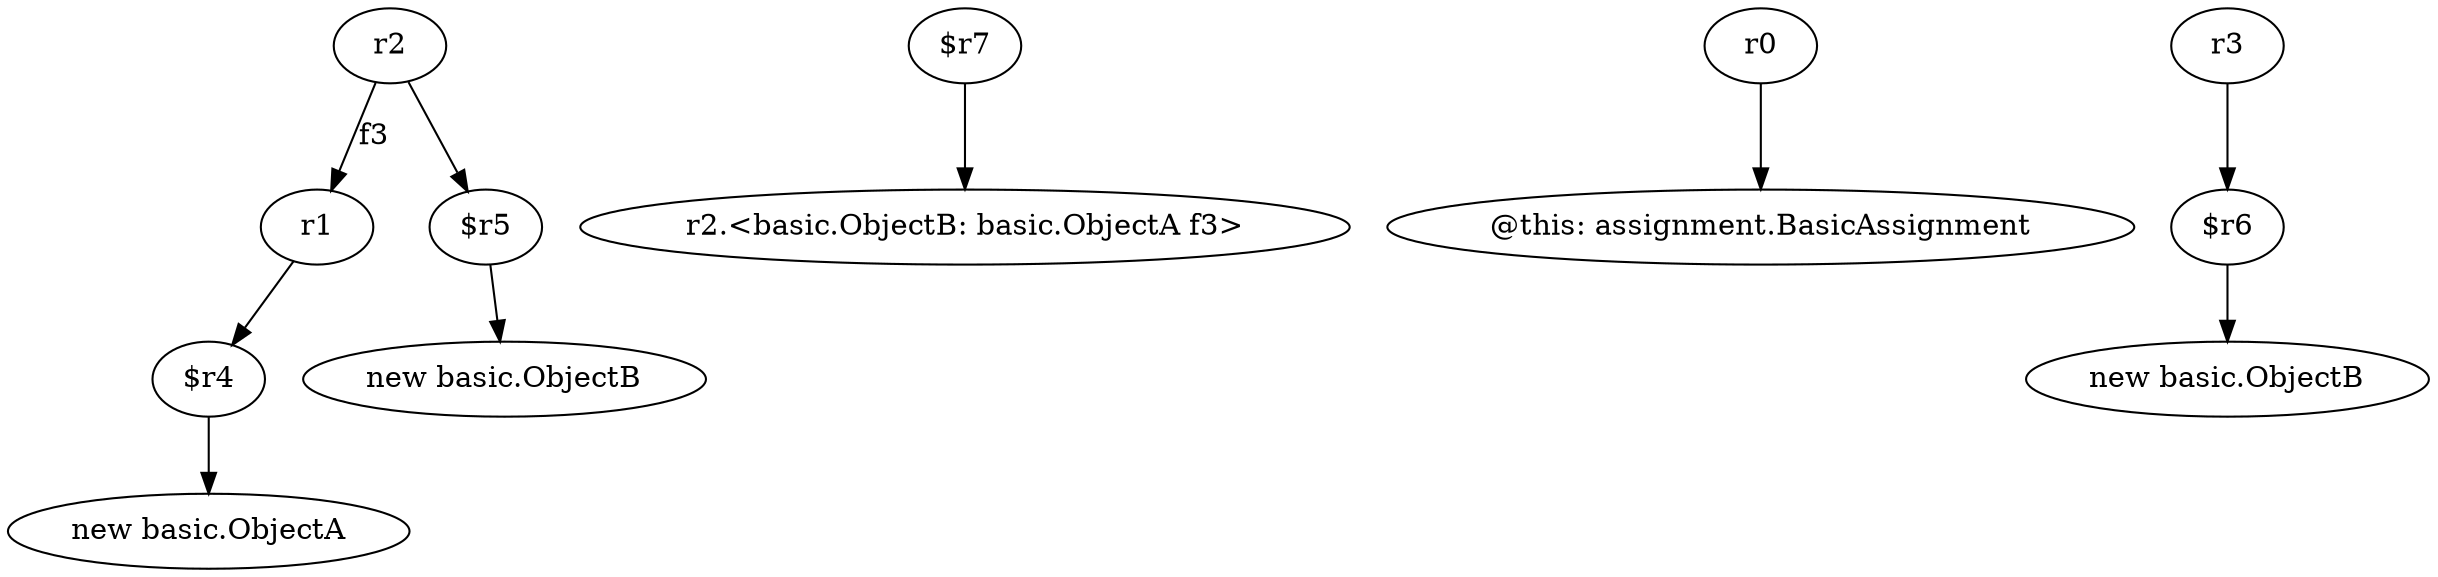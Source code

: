 digraph g {
0[label="$r4"]
1[label="new basic.ObjectA"]
0->1[label=""]
2[label="$r7"]
3[label="r2.<basic.ObjectB: basic.ObjectA f3>"]
2->3[label=""]
4[label="r2"]
5[label="r1"]
4->5[label="f3"]
5->0[label=""]
6[label="r0"]
7[label="@this: assignment.BasicAssignment"]
6->7[label=""]
8[label="$r5"]
4->8[label=""]
9[label="new basic.ObjectB"]
8->9[label=""]
10[label="$r6"]
11[label="new basic.ObjectB"]
10->11[label=""]
12[label="r3"]
12->10[label=""]
}